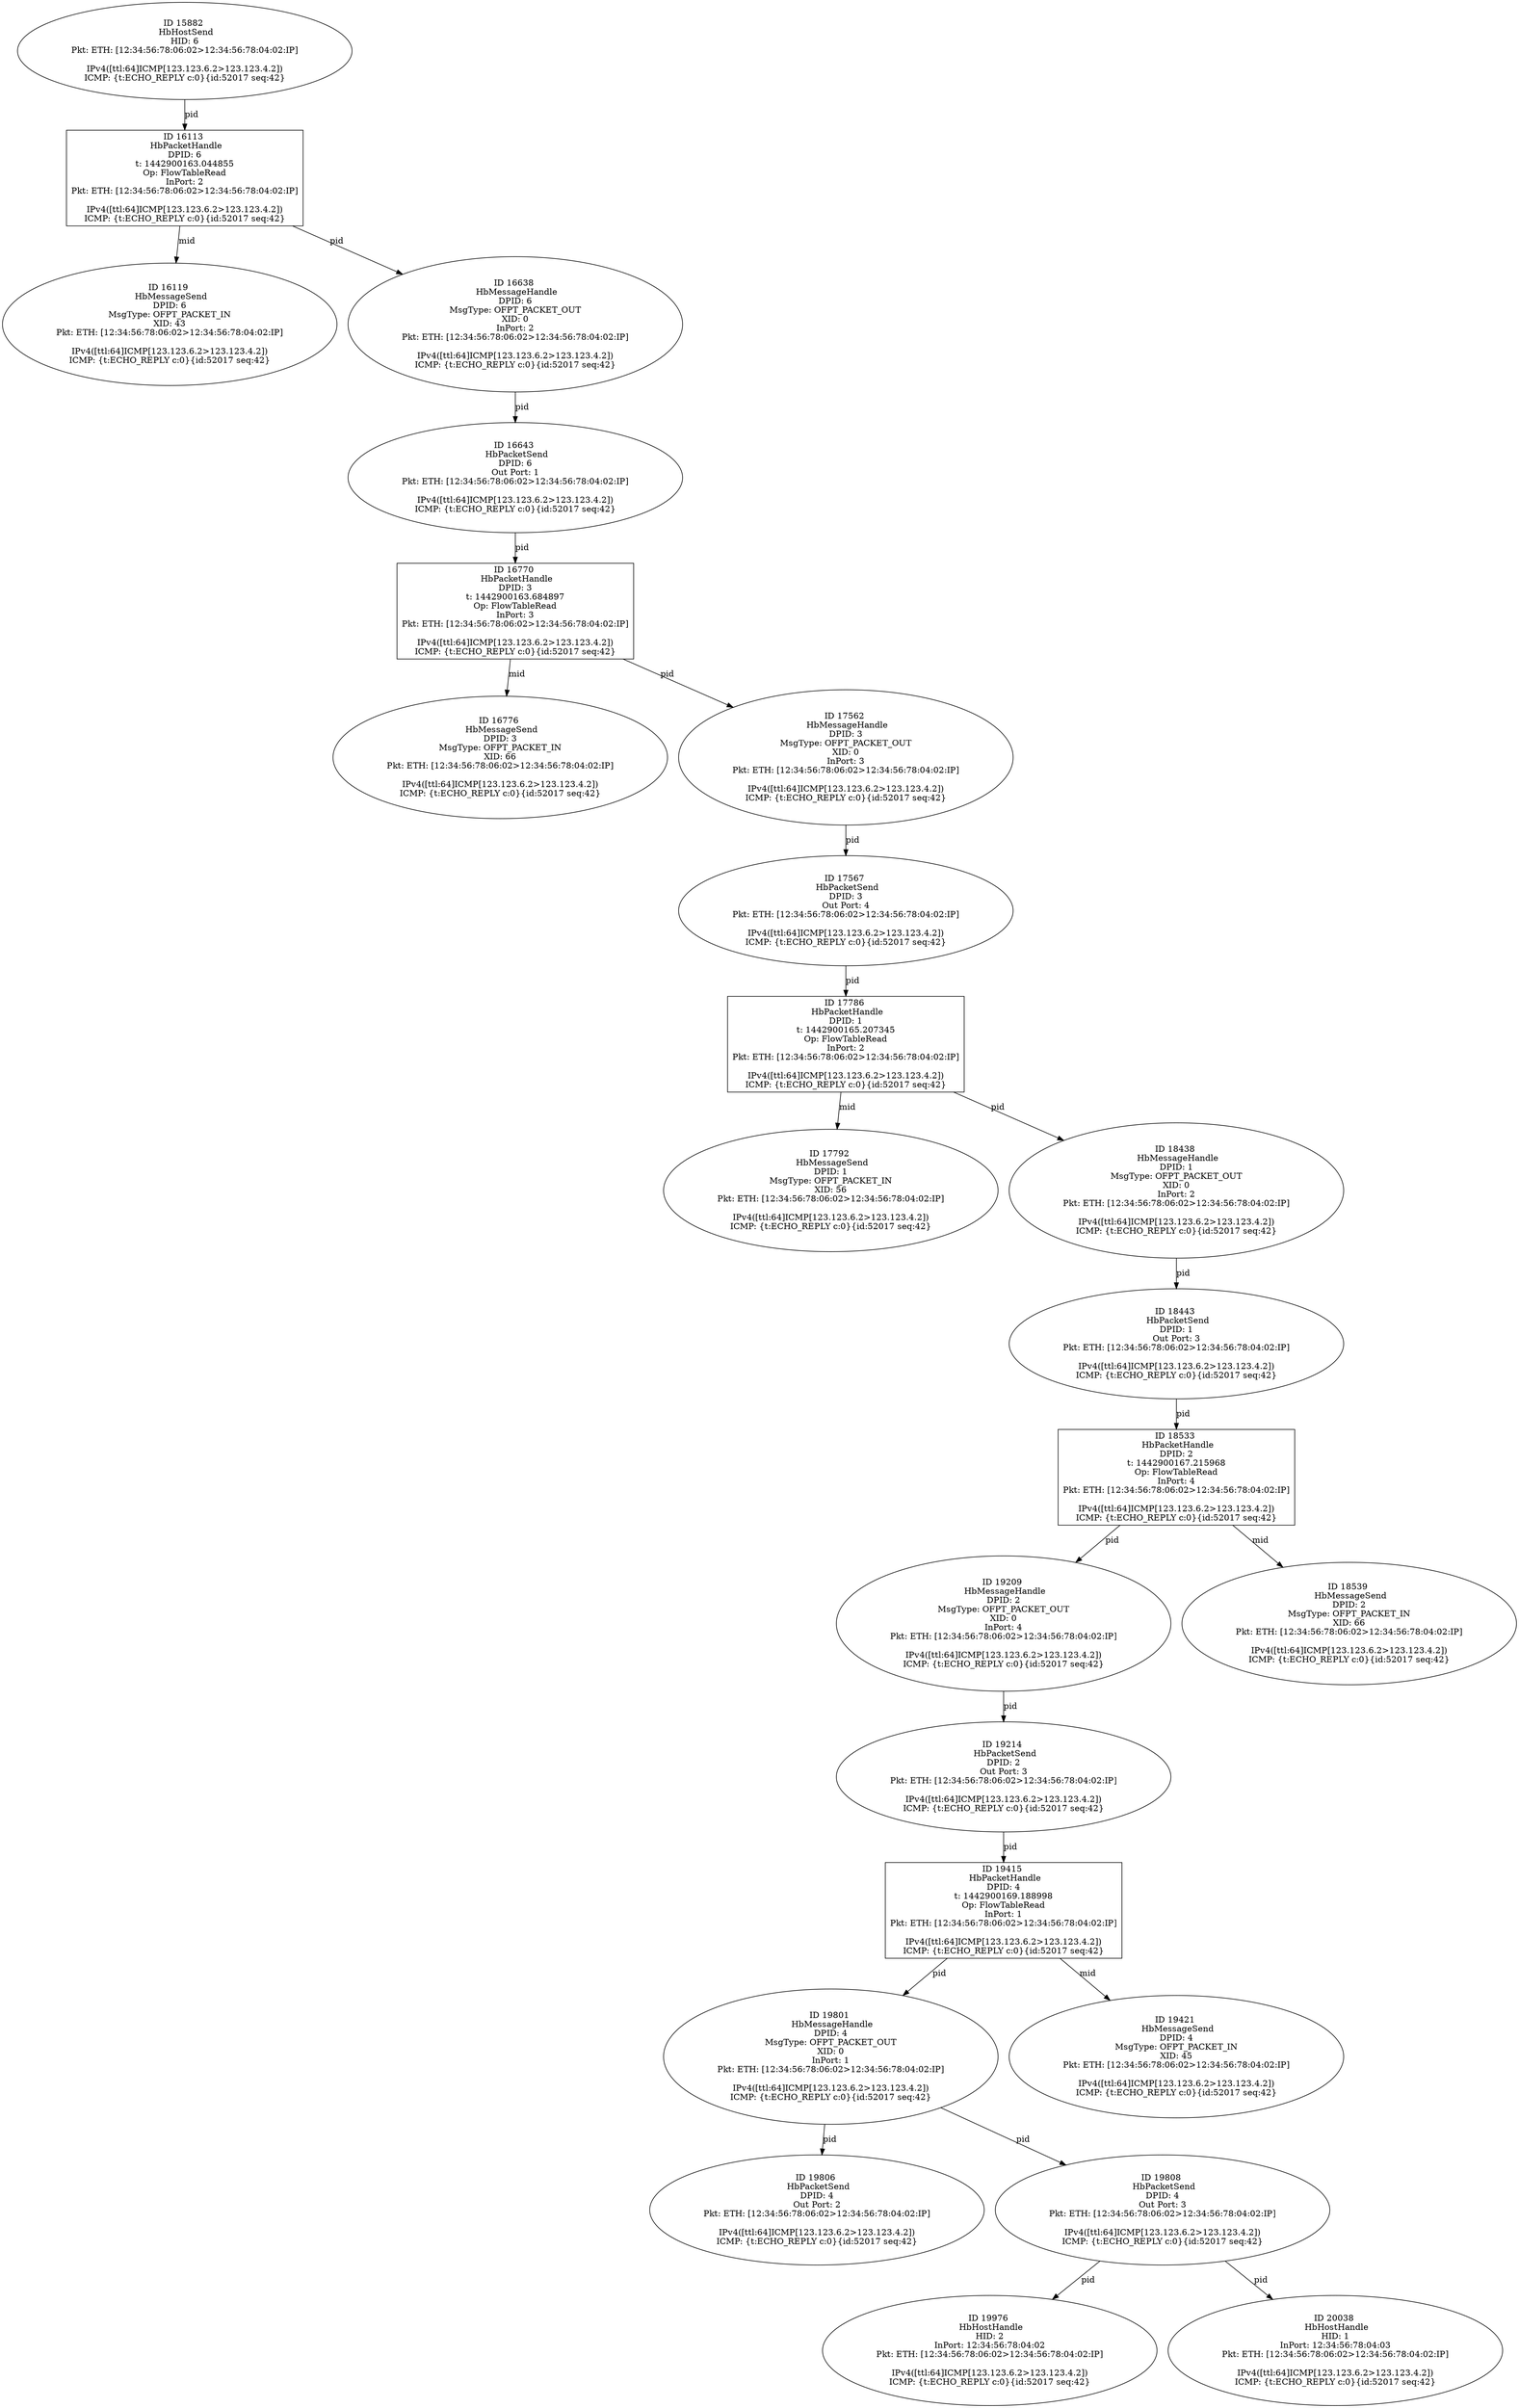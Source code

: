 strict digraph G {
17792 [shape=oval, event=<hb_events.HbMessageSend object at 0x10b91fc10>, label="ID 17792 
 HbMessageSend
DPID: 1
MsgType: OFPT_PACKET_IN
XID: 56
Pkt: ETH: [12:34:56:78:06:02>12:34:56:78:04:02:IP]

IPv4([ttl:64]ICMP[123.123.6.2>123.123.4.2])
ICMP: {t:ECHO_REPLY c:0}{id:52017 seq:42}"];
16770 [shape=box, event=<hb_events.HbPacketHandle object at 0x10b515290>, label="ID 16770 
 HbPacketHandle
DPID: 3
t: 1442900163.684897
Op: FlowTableRead
InPort: 3
Pkt: ETH: [12:34:56:78:06:02>12:34:56:78:04:02:IP]

IPv4([ttl:64]ICMP[123.123.6.2>123.123.4.2])
ICMP: {t:ECHO_REPLY c:0}{id:52017 seq:42}"];
16643 [shape=oval, event=<hb_events.HbPacketSend object at 0x10b4b6110>, label="ID 16643 
 HbPacketSend
DPID: 6
Out Port: 1
Pkt: ETH: [12:34:56:78:06:02>12:34:56:78:04:02:IP]

IPv4([ttl:64]ICMP[123.123.6.2>123.123.4.2])
ICMP: {t:ECHO_REPLY c:0}{id:52017 seq:42}"];
18438 [shape=oval, event=<hb_events.HbMessageHandle object at 0x10bc81090>, label="ID 18438 
 HbMessageHandle
DPID: 1
MsgType: OFPT_PACKET_OUT
XID: 0
InPort: 2
Pkt: ETH: [12:34:56:78:06:02>12:34:56:78:04:02:IP]

IPv4([ttl:64]ICMP[123.123.6.2>123.123.4.2])
ICMP: {t:ECHO_REPLY c:0}{id:52017 seq:42}"];
16776 [shape=oval, event=<hb_events.HbMessageSend object at 0x10b51a190>, label="ID 16776 
 HbMessageSend
DPID: 3
MsgType: OFPT_PACKET_IN
XID: 66
Pkt: ETH: [12:34:56:78:06:02>12:34:56:78:04:02:IP]

IPv4([ttl:64]ICMP[123.123.6.2>123.123.4.2])
ICMP: {t:ECHO_REPLY c:0}{id:52017 seq:42}"];
19209 [shape=oval, event=<hb_events.HbMessageHandle object at 0x10c0b50d0>, label="ID 19209 
 HbMessageHandle
DPID: 2
MsgType: OFPT_PACKET_OUT
XID: 0
InPort: 4
Pkt: ETH: [12:34:56:78:06:02>12:34:56:78:04:02:IP]

IPv4([ttl:64]ICMP[123.123.6.2>123.123.4.2])
ICMP: {t:ECHO_REPLY c:0}{id:52017 seq:42}"];
15882 [shape=oval, event=<hb_events.HbHostSend object at 0x10b2fe3d0>, label="ID 15882 
 HbHostSend
HID: 6
Pkt: ETH: [12:34:56:78:06:02>12:34:56:78:04:02:IP]

IPv4([ttl:64]ICMP[123.123.6.2>123.123.4.2])
ICMP: {t:ECHO_REPLY c:0}{id:52017 seq:42}"];
18443 [shape=oval, event=<hb_events.HbPacketSend object at 0x10bc84110>, label="ID 18443 
 HbPacketSend
DPID: 1
Out Port: 3
Pkt: ETH: [12:34:56:78:06:02>12:34:56:78:04:02:IP]

IPv4([ttl:64]ICMP[123.123.6.2>123.123.4.2])
ICMP: {t:ECHO_REPLY c:0}{id:52017 seq:42}"];
19214 [shape=oval, event=<hb_events.HbPacketSend object at 0x10c0b51d0>, label="ID 19214 
 HbPacketSend
DPID: 2
Out Port: 3
Pkt: ETH: [12:34:56:78:06:02>12:34:56:78:04:02:IP]

IPv4([ttl:64]ICMP[123.123.6.2>123.123.4.2])
ICMP: {t:ECHO_REPLY c:0}{id:52017 seq:42}"];
17562 [shape=oval, event=<hb_events.HbMessageHandle object at 0x10b801910>, label="ID 17562 
 HbMessageHandle
DPID: 3
MsgType: OFPT_PACKET_OUT
XID: 0
InPort: 3
Pkt: ETH: [12:34:56:78:06:02>12:34:56:78:04:02:IP]

IPv4([ttl:64]ICMP[123.123.6.2>123.123.4.2])
ICMP: {t:ECHO_REPLY c:0}{id:52017 seq:42}"];
17567 [shape=oval, event=<hb_events.HbPacketSend object at 0x10b80e3d0>, label="ID 17567 
 HbPacketSend
DPID: 3
Out Port: 4
Pkt: ETH: [12:34:56:78:06:02>12:34:56:78:04:02:IP]

IPv4([ttl:64]ICMP[123.123.6.2>123.123.4.2])
ICMP: {t:ECHO_REPLY c:0}{id:52017 seq:42}"];
19976 [shape=oval, event=<hb_events.HbHostHandle object at 0x10c482190>, label="ID 19976 
 HbHostHandle
HID: 2
InPort: 12:34:56:78:04:02
Pkt: ETH: [12:34:56:78:06:02>12:34:56:78:04:02:IP]

IPv4([ttl:64]ICMP[123.123.6.2>123.123.4.2])
ICMP: {t:ECHO_REPLY c:0}{id:52017 seq:42}"];
20038 [shape=oval, event=<hb_events.HbHostHandle object at 0x10c4b1d10>, label="ID 20038 
 HbHostHandle
HID: 1
InPort: 12:34:56:78:04:03
Pkt: ETH: [12:34:56:78:06:02>12:34:56:78:04:02:IP]

IPv4([ttl:64]ICMP[123.123.6.2>123.123.4.2])
ICMP: {t:ECHO_REPLY c:0}{id:52017 seq:42}"];
19415 [shape=box, event=<hb_events.HbPacketHandle object at 0x10c01d4d0>, label="ID 19415 
 HbPacketHandle
DPID: 4
t: 1442900169.188998
Op: FlowTableRead
InPort: 1
Pkt: ETH: [12:34:56:78:06:02>12:34:56:78:04:02:IP]

IPv4([ttl:64]ICMP[123.123.6.2>123.123.4.2])
ICMP: {t:ECHO_REPLY c:0}{id:52017 seq:42}"];
19801 [shape=oval, event=<hb_events.HbMessageHandle object at 0x10c3eb610>, label="ID 19801 
 HbMessageHandle
DPID: 4
MsgType: OFPT_PACKET_OUT
XID: 0
InPort: 1
Pkt: ETH: [12:34:56:78:06:02>12:34:56:78:04:02:IP]

IPv4([ttl:64]ICMP[123.123.6.2>123.123.4.2])
ICMP: {t:ECHO_REPLY c:0}{id:52017 seq:42}"];
19421 [shape=oval, event=<hb_events.HbMessageSend object at 0x10c1ff3d0>, label="ID 19421 
 HbMessageSend
DPID: 4
MsgType: OFPT_PACKET_IN
XID: 45
Pkt: ETH: [12:34:56:78:06:02>12:34:56:78:04:02:IP]

IPv4([ttl:64]ICMP[123.123.6.2>123.123.4.2])
ICMP: {t:ECHO_REPLY c:0}{id:52017 seq:42}"];
19806 [shape=oval, event=<hb_events.HbPacketSend object at 0x10c401310>, label="ID 19806 
 HbPacketSend
DPID: 4
Out Port: 2
Pkt: ETH: [12:34:56:78:06:02>12:34:56:78:04:02:IP]

IPv4([ttl:64]ICMP[123.123.6.2>123.123.4.2])
ICMP: {t:ECHO_REPLY c:0}{id:52017 seq:42}"];
19808 [shape=oval, event=<hb_events.HbPacketSend object at 0x10c401550>, label="ID 19808 
 HbPacketSend
DPID: 4
Out Port: 3
Pkt: ETH: [12:34:56:78:06:02>12:34:56:78:04:02:IP]

IPv4([ttl:64]ICMP[123.123.6.2>123.123.4.2])
ICMP: {t:ECHO_REPLY c:0}{id:52017 seq:42}"];
18533 [shape=box, event=<hb_events.HbPacketHandle object at 0x10bcb5450>, label="ID 18533 
 HbPacketHandle
DPID: 2
t: 1442900167.215968
Op: FlowTableRead
InPort: 4
Pkt: ETH: [12:34:56:78:06:02>12:34:56:78:04:02:IP]

IPv4([ttl:64]ICMP[123.123.6.2>123.123.4.2])
ICMP: {t:ECHO_REPLY c:0}{id:52017 seq:42}"];
18539 [shape=oval, event=<hb_events.HbMessageSend object at 0x10bcf7710>, label="ID 18539 
 HbMessageSend
DPID: 2
MsgType: OFPT_PACKET_IN
XID: 66
Pkt: ETH: [12:34:56:78:06:02>12:34:56:78:04:02:IP]

IPv4([ttl:64]ICMP[123.123.6.2>123.123.4.2])
ICMP: {t:ECHO_REPLY c:0}{id:52017 seq:42}"];
16113 [shape=box, event=<hb_events.HbPacketHandle object at 0x10b36bb90>, label="ID 16113 
 HbPacketHandle
DPID: 6
t: 1442900163.044855
Op: FlowTableRead
InPort: 2
Pkt: ETH: [12:34:56:78:06:02>12:34:56:78:04:02:IP]

IPv4([ttl:64]ICMP[123.123.6.2>123.123.4.2])
ICMP: {t:ECHO_REPLY c:0}{id:52017 seq:42}"];
16119 [shape=oval, event=<hb_events.HbMessageSend object at 0x10b360310>, label="ID 16119 
 HbMessageSend
DPID: 6
MsgType: OFPT_PACKET_IN
XID: 43
Pkt: ETH: [12:34:56:78:06:02>12:34:56:78:04:02:IP]

IPv4([ttl:64]ICMP[123.123.6.2>123.123.4.2])
ICMP: {t:ECHO_REPLY c:0}{id:52017 seq:42}"];
17786 [shape=box, event=<hb_events.HbPacketHandle object at 0x10b90bb90>, label="ID 17786 
 HbPacketHandle
DPID: 1
t: 1442900165.207345
Op: FlowTableRead
InPort: 2
Pkt: ETH: [12:34:56:78:06:02>12:34:56:78:04:02:IP]

IPv4([ttl:64]ICMP[123.123.6.2>123.123.4.2])
ICMP: {t:ECHO_REPLY c:0}{id:52017 seq:42}"];
16638 [shape=oval, event=<hb_events.HbMessageHandle object at 0x10b4b6190>, label="ID 16638 
 HbMessageHandle
DPID: 6
MsgType: OFPT_PACKET_OUT
XID: 0
InPort: 2
Pkt: ETH: [12:34:56:78:06:02>12:34:56:78:04:02:IP]

IPv4([ttl:64]ICMP[123.123.6.2>123.123.4.2])
ICMP: {t:ECHO_REPLY c:0}{id:52017 seq:42}"];
16770 -> 16776  [rel=mid, label=mid];
16770 -> 17562  [rel=pid, label=pid];
16643 -> 16770  [rel=pid, label=pid];
18438 -> 18443  [rel=pid, label=pid];
19209 -> 19214  [rel=pid, label=pid];
15882 -> 16113  [rel=pid, label=pid];
18443 -> 18533  [rel=pid, label=pid];
19214 -> 19415  [rel=pid, label=pid];
17562 -> 17567  [rel=pid, label=pid];
17567 -> 17786  [rel=pid, label=pid];
19415 -> 19801  [rel=pid, label=pid];
19415 -> 19421  [rel=mid, label=mid];
19801 -> 19808  [rel=pid, label=pid];
19801 -> 19806  [rel=pid, label=pid];
19808 -> 19976  [rel=pid, label=pid];
19808 -> 20038  [rel=pid, label=pid];
18533 -> 19209  [rel=pid, label=pid];
18533 -> 18539  [rel=mid, label=mid];
16113 -> 16638  [rel=pid, label=pid];
16113 -> 16119  [rel=mid, label=mid];
17786 -> 17792  [rel=mid, label=mid];
17786 -> 18438  [rel=pid, label=pid];
16638 -> 16643  [rel=pid, label=pid];
}
